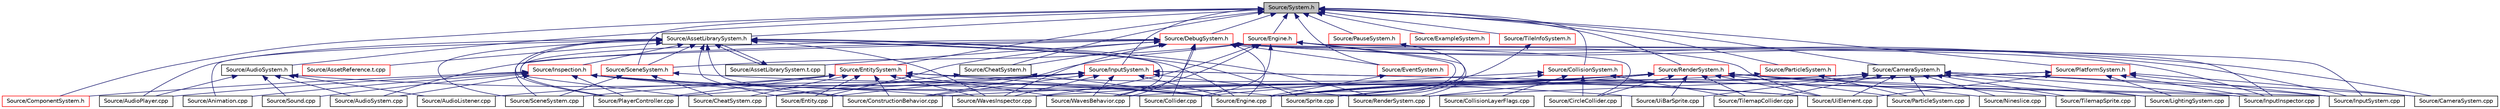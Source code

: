 digraph "Source/System.h"
{
 // LATEX_PDF_SIZE
  edge [fontname="Helvetica",fontsize="10",labelfontname="Helvetica",labelfontsize="10"];
  node [fontname="Helvetica",fontsize="10",shape=record];
  Node1 [label="Source/System.h",height=0.2,width=0.4,color="black", fillcolor="grey75", style="filled", fontcolor="black",tooltip="Base class for all Systems."];
  Node1 -> Node2 [dir="back",color="midnightblue",fontsize="10",style="solid",fontname="Helvetica"];
  Node2 [label="Source/AssetLibrarySystem.h",height=0.2,width=0.4,color="black", fillcolor="white", style="filled",URL="$AssetLibrarySystem_8h.html",tooltip="Asset System."];
  Node2 -> Node3 [dir="back",color="midnightblue",fontsize="10",style="solid",fontname="Helvetica"];
  Node3 [label="Source/Animation.cpp",height=0.2,width=0.4,color="black", fillcolor="white", style="filled",URL="$Animation_8cpp.html",tooltip="animation component implimentation"];
  Node2 -> Node4 [dir="back",color="midnightblue",fontsize="10",style="solid",fontname="Helvetica"];
  Node4 [label="Source/AssetLibrarySystem.t.cpp",height=0.2,width=0.4,color="black", fillcolor="white", style="filled",URL="$AssetLibrarySystem_8t_8cpp.html",tooltip="AssetLibrarySystem."];
  Node4 -> Node2 [dir="back",color="midnightblue",fontsize="10",style="solid",fontname="Helvetica"];
  Node2 -> Node5 [dir="back",color="midnightblue",fontsize="10",style="solid",fontname="Helvetica"];
  Node5 [label="Source/AssetReference.t.cpp",height=0.2,width=0.4,color="red", fillcolor="white", style="filled",URL="$AssetReference_8t_8cpp.html",tooltip="a reference to an Asset"];
  Node2 -> Node15 [dir="back",color="midnightblue",fontsize="10",style="solid",fontname="Helvetica"];
  Node15 [label="Source/AudioPlayer.cpp",height=0.2,width=0.4,color="black", fillcolor="white", style="filled",URL="$AudioPlayer_8cpp.html",tooltip="Component that plays audio."];
  Node2 -> Node23 [dir="back",color="midnightblue",fontsize="10",style="solid",fontname="Helvetica"];
  Node23 [label="Source/CheatSystem.cpp",height=0.2,width=0.4,color="black", fillcolor="white", style="filled",URL="$CheatSystem_8cpp.html",tooltip="CheatSystem Class definition."];
  Node2 -> Node16 [dir="back",color="midnightblue",fontsize="10",style="solid",fontname="Helvetica"];
  Node16 [label="Source/ConstructionBehavior.cpp",height=0.2,width=0.4,color="black", fillcolor="white", style="filled",URL="$ConstructionBehavior_8cpp.html",tooltip="handles the construction of towers and modification of terrain"];
  Node2 -> Node9 [dir="back",color="midnightblue",fontsize="10",style="solid",fontname="Helvetica"];
  Node9 [label="Source/Engine.cpp",height=0.2,width=0.4,color="black", fillcolor="white", style="filled",URL="$Engine_8cpp.html",tooltip="Engine class."];
  Node2 -> Node55 [dir="back",color="midnightblue",fontsize="10",style="solid",fontname="Helvetica"];
  Node55 [label="Source/Entity.cpp",height=0.2,width=0.4,color="black", fillcolor="white", style="filled",URL="$Entity_8cpp.html",tooltip="Function definitions for the Entity class."];
  Node2 -> Node56 [dir="back",color="midnightblue",fontsize="10",style="solid",fontname="Helvetica"];
  Node56 [label="Source/Inspection.h",height=0.2,width=0.4,color="red", fillcolor="white", style="filled",URL="$Inspection_8h.html",tooltip="Helper methods for inspecting things."];
  Node56 -> Node3 [dir="back",color="midnightblue",fontsize="10",style="solid",fontname="Helvetica"];
  Node56 -> Node15 [dir="back",color="midnightblue",fontsize="10",style="solid",fontname="Helvetica"];
  Node56 -> Node57 [dir="back",color="midnightblue",fontsize="10",style="solid",fontname="Helvetica"];
  Node57 [label="Source/AudioSystem.cpp",height=0.2,width=0.4,color="black", fillcolor="white", style="filled",URL="$AudioSystem_8cpp.html",tooltip="System that implements FMOD and allows the loading and playing of audio."];
  Node56 -> Node58 [dir="back",color="midnightblue",fontsize="10",style="solid",fontname="Helvetica"];
  Node58 [label="Source/Collider.cpp",height=0.2,width=0.4,color="black", fillcolor="white", style="filled",URL="$Collider_8cpp.html",tooltip="Base component for detecting collisions."];
  Node56 -> Node59 [dir="back",color="midnightblue",fontsize="10",style="solid",fontname="Helvetica"];
  Node59 [label="Source/ComponentSystem.h",height=0.2,width=0.4,color="red", fillcolor="white", style="filled",URL="$ComponentSystem_8h.html",tooltip="System that keeps track of a specific kind of Component."];
  Node56 -> Node16 [dir="back",color="midnightblue",fontsize="10",style="solid",fontname="Helvetica"];
  Node56 -> Node11 [dir="back",color="midnightblue",fontsize="10",style="solid",fontname="Helvetica"];
  Node11 [label="Source/PlayerController.cpp",height=0.2,width=0.4,color="black", fillcolor="white", style="filled",URL="$PlayerController_8cpp.html",tooltip="PlayerController Behaviour Class."];
  Node56 -> Node75 [dir="back",color="midnightblue",fontsize="10",style="solid",fontname="Helvetica"];
  Node75 [label="Source/Sound.cpp",height=0.2,width=0.4,color="black", fillcolor="white", style="filled",URL="$Sound_8cpp.html",tooltip="Wrapper class for FMOD sounds."];
  Node56 -> Node46 [dir="back",color="midnightblue",fontsize="10",style="solid",fontname="Helvetica"];
  Node46 [label="Source/Sprite.cpp",height=0.2,width=0.4,color="black", fillcolor="white", style="filled",URL="$Sprite_8cpp.html",tooltip="Implementation of Sprite component."];
  Node56 -> Node79 [dir="back",color="midnightblue",fontsize="10",style="solid",fontname="Helvetica"];
  Node79 [label="Source/UiBarSprite.cpp",height=0.2,width=0.4,color="black", fillcolor="white", style="filled",URL="$UiBarSprite_8cpp.html",tooltip="sprite that renders a ui bar"];
  Node56 -> Node80 [dir="back",color="midnightblue",fontsize="10",style="solid",fontname="Helvetica"];
  Node80 [label="Source/UiElement.cpp",height=0.2,width=0.4,color="black", fillcolor="white", style="filled",URL="$UiElement_8cpp.html",tooltip="Ui element component."];
  Node56 -> Node13 [dir="back",color="midnightblue",fontsize="10",style="solid",fontname="Helvetica"];
  Node13 [label="Source/WavesInspector.cpp",height=0.2,width=0.4,color="black", fillcolor="white", style="filled",URL="$WavesInspector_8cpp.html",tooltip="Definitions for wave and spawning editing in game."];
  Node2 -> Node11 [dir="back",color="midnightblue",fontsize="10",style="solid",fontname="Helvetica"];
  Node2 -> Node44 [dir="back",color="midnightblue",fontsize="10",style="solid",fontname="Helvetica"];
  Node44 [label="Source/RenderSystem.cpp",height=0.2,width=0.4,color="black", fillcolor="white", style="filled",URL="$RenderSystem_8cpp.html",tooltip="System responsible for drawing sprites and basic shapes."];
  Node2 -> Node81 [dir="back",color="midnightblue",fontsize="10",style="solid",fontname="Helvetica"];
  Node81 [label="Source/SceneSystem.cpp",height=0.2,width=0.4,color="black", fillcolor="white", style="filled",URL="$SceneSystem_8cpp.html",tooltip="handles the process of resetting and changing scenes"];
  Node2 -> Node82 [dir="back",color="midnightblue",fontsize="10",style="solid",fontname="Helvetica"];
  Node82 [label="Source/SceneSystem.h",height=0.2,width=0.4,color="red", fillcolor="white", style="filled",URL="$SceneSystem_8h.html",tooltip="handles the process of resetting and changing scenes"];
  Node82 -> Node23 [dir="back",color="midnightblue",fontsize="10",style="solid",fontname="Helvetica"];
  Node82 -> Node9 [dir="back",color="midnightblue",fontsize="10",style="solid",fontname="Helvetica"];
  Node82 -> Node81 [dir="back",color="midnightblue",fontsize="10",style="solid",fontname="Helvetica"];
  Node2 -> Node46 [dir="back",color="midnightblue",fontsize="10",style="solid",fontname="Helvetica"];
  Node2 -> Node12 [dir="back",color="midnightblue",fontsize="10",style="solid",fontname="Helvetica"];
  Node12 [label="Source/WavesBehavior.cpp",height=0.2,width=0.4,color="black", fillcolor="white", style="filled",URL="$WavesBehavior_8cpp.html",tooltip="Definitions for wave and spawning behavior."];
  Node2 -> Node13 [dir="back",color="midnightblue",fontsize="10",style="solid",fontname="Helvetica"];
  Node1 -> Node85 [dir="back",color="midnightblue",fontsize="10",style="solid",fontname="Helvetica"];
  Node85 [label="Source/AudioSystem.h",height=0.2,width=0.4,color="black", fillcolor="white", style="filled",URL="$AudioSystem_8h.html",tooltip="System that implements FMOD and allows the loading and playing of audio."];
  Node85 -> Node86 [dir="back",color="midnightblue",fontsize="10",style="solid",fontname="Helvetica"];
  Node86 [label="Source/AudioListener.cpp",height=0.2,width=0.4,color="black", fillcolor="white", style="filled",URL="$AudioListener_8cpp.html",tooltip="Component that picks up spatial audio."];
  Node85 -> Node15 [dir="back",color="midnightblue",fontsize="10",style="solid",fontname="Helvetica"];
  Node85 -> Node57 [dir="back",color="midnightblue",fontsize="10",style="solid",fontname="Helvetica"];
  Node85 -> Node9 [dir="back",color="midnightblue",fontsize="10",style="solid",fontname="Helvetica"];
  Node85 -> Node75 [dir="back",color="midnightblue",fontsize="10",style="solid",fontname="Helvetica"];
  Node1 -> Node87 [dir="back",color="midnightblue",fontsize="10",style="solid",fontname="Helvetica"];
  Node87 [label="Source/CameraSystem.h",height=0.2,width=0.4,color="black", fillcolor="white", style="filled",URL="$CameraSystem_8h.html",tooltip="System that handles the camera and coordinate systems / spaces."];
  Node87 -> Node88 [dir="back",color="midnightblue",fontsize="10",style="solid",fontname="Helvetica"];
  Node88 [label="Source/CameraSystem.cpp",height=0.2,width=0.4,color="black", fillcolor="white", style="filled",URL="$CameraSystem_8cpp.html",tooltip="System that handles the camera and coordinate systems / spaces."];
  Node87 -> Node16 [dir="back",color="midnightblue",fontsize="10",style="solid",fontname="Helvetica"];
  Node87 -> Node9 [dir="back",color="midnightblue",fontsize="10",style="solid",fontname="Helvetica"];
  Node87 -> Node89 [dir="back",color="midnightblue",fontsize="10",style="solid",fontname="Helvetica"];
  Node89 [label="Source/InputInspector.cpp",height=0.2,width=0.4,color="black", fillcolor="white", style="filled",URL="$InputInspector_8cpp.html",tooltip="Input system addition, holds Action and Debug info."];
  Node87 -> Node90 [dir="back",color="midnightblue",fontsize="10",style="solid",fontname="Helvetica"];
  Node90 [label="Source/InputSystem.cpp",height=0.2,width=0.4,color="black", fillcolor="white", style="filled",URL="$InputSystem_8cpp.html",tooltip="Input system, m_Handles key and mouse inputs."];
  Node87 -> Node41 [dir="back",color="midnightblue",fontsize="10",style="solid",fontname="Helvetica"];
  Node41 [label="Source/LightingSystem.cpp",height=0.2,width=0.4,color="black", fillcolor="white", style="filled",URL="$LightingSystem_8cpp.html",tooltip="Renders lights in the scene."];
  Node87 -> Node43 [dir="back",color="midnightblue",fontsize="10",style="solid",fontname="Helvetica"];
  Node43 [label="Source/Nineslice.cpp",height=0.2,width=0.4,color="black", fillcolor="white", style="filled",URL="$Nineslice_8cpp.html",tooltip="sprite that renders a nineslice"];
  Node87 -> Node91 [dir="back",color="midnightblue",fontsize="10",style="solid",fontname="Helvetica"];
  Node91 [label="Source/ParticleSystem.cpp",height=0.2,width=0.4,color="black", fillcolor="white", style="filled",URL="$ParticleSystem_8cpp.html",tooltip="Updates all particles using compute shader, spawns new ones in accordance with emitters' timing."];
  Node87 -> Node46 [dir="back",color="midnightblue",fontsize="10",style="solid",fontname="Helvetica"];
  Node87 -> Node92 [dir="back",color="midnightblue",fontsize="10",style="solid",fontname="Helvetica"];
  Node92 [label="Source/TilemapCollider.cpp",height=0.2,width=0.4,color="black", fillcolor="white", style="filled",URL="$TilemapCollider_8cpp.html",tooltip="tilemap collider"];
  Node87 -> Node48 [dir="back",color="midnightblue",fontsize="10",style="solid",fontname="Helvetica"];
  Node48 [label="Source/TilemapSprite.cpp",height=0.2,width=0.4,color="black", fillcolor="white", style="filled",URL="$TilemapSprite_8cpp.html",tooltip="A version of Sprite specifically for rendering tiles."];
  Node87 -> Node79 [dir="back",color="midnightblue",fontsize="10",style="solid",fontname="Helvetica"];
  Node87 -> Node80 [dir="back",color="midnightblue",fontsize="10",style="solid",fontname="Helvetica"];
  Node1 -> Node93 [dir="back",color="midnightblue",fontsize="10",style="solid",fontname="Helvetica"];
  Node93 [label="Source/CheatSystem.h",height=0.2,width=0.4,color="black", fillcolor="white", style="filled",URL="$CheatSystem_8h.html",tooltip="CheatSystem Class Declaration."];
  Node93 -> Node23 [dir="back",color="midnightblue",fontsize="10",style="solid",fontname="Helvetica"];
  Node93 -> Node9 [dir="back",color="midnightblue",fontsize="10",style="solid",fontname="Helvetica"];
  Node1 -> Node94 [dir="back",color="midnightblue",fontsize="10",style="solid",fontname="Helvetica"];
  Node94 [label="Source/CollisionSystem.h",height=0.2,width=0.4,color="red", fillcolor="white", style="filled",URL="$CollisionSystem_8h.html",tooltip="The CollisionSystem is responsible for checking for collisions between Different Colliders."];
  Node94 -> Node95 [dir="back",color="midnightblue",fontsize="10",style="solid",fontname="Helvetica"];
  Node95 [label="Source/CircleCollider.cpp",height=0.2,width=0.4,color="black", fillcolor="white", style="filled",URL="$CircleCollider_8cpp.html",tooltip="Circle-shaped collider."];
  Node94 -> Node58 [dir="back",color="midnightblue",fontsize="10",style="solid",fontname="Helvetica"];
  Node94 -> Node96 [dir="back",color="midnightblue",fontsize="10",style="solid",fontname="Helvetica"];
  Node96 [label="Source/CollisionLayerFlags.cpp",height=0.2,width=0.4,color="black", fillcolor="white", style="filled",URL="$CollisionLayerFlags_8cpp.html",tooltip="struct that determines which collision layers to interact with"];
  Node94 -> Node9 [dir="back",color="midnightblue",fontsize="10",style="solid",fontname="Helvetica"];
  Node94 -> Node92 [dir="back",color="midnightblue",fontsize="10",style="solid",fontname="Helvetica"];
  Node1 -> Node59 [dir="back",color="midnightblue",fontsize="10",style="solid",fontname="Helvetica"];
  Node1 -> Node97 [dir="back",color="midnightblue",fontsize="10",style="solid",fontname="Helvetica"];
  Node97 [label="Source/DebugSystem.h",height=0.2,width=0.4,color="red", fillcolor="white", style="filled",URL="$DebugSystem_8h_source.html",tooltip=" "];
  Node97 -> Node4 [dir="back",color="midnightblue",fontsize="10",style="solid",fontname="Helvetica"];
  Node97 -> Node57 [dir="back",color="midnightblue",fontsize="10",style="solid",fontname="Helvetica"];
  Node97 -> Node88 [dir="back",color="midnightblue",fontsize="10",style="solid",fontname="Helvetica"];
  Node97 -> Node93 [dir="back",color="midnightblue",fontsize="10",style="solid",fontname="Helvetica"];
  Node97 -> Node95 [dir="back",color="midnightblue",fontsize="10",style="solid",fontname="Helvetica"];
  Node97 -> Node58 [dir="back",color="midnightblue",fontsize="10",style="solid",fontname="Helvetica"];
  Node97 -> Node9 [dir="back",color="midnightblue",fontsize="10",style="solid",fontname="Helvetica"];
  Node97 -> Node55 [dir="back",color="midnightblue",fontsize="10",style="solid",fontname="Helvetica"];
  Node97 -> Node105 [dir="back",color="midnightblue",fontsize="10",style="solid",fontname="Helvetica"];
  Node105 [label="Source/EventSystem.h",height=0.2,width=0.4,color="red", fillcolor="white", style="filled",URL="$EventSystem_8h.html",tooltip="System that handles Events and EventListeners."];
  Node105 -> Node9 [dir="back",color="midnightblue",fontsize="10",style="solid",fontname="Helvetica"];
  Node97 -> Node89 [dir="back",color="midnightblue",fontsize="10",style="solid",fontname="Helvetica"];
  Node97 -> Node90 [dir="back",color="midnightblue",fontsize="10",style="solid",fontname="Helvetica"];
  Node97 -> Node11 [dir="back",color="midnightblue",fontsize="10",style="solid",fontname="Helvetica"];
  Node97 -> Node81 [dir="back",color="midnightblue",fontsize="10",style="solid",fontname="Helvetica"];
  Node97 -> Node80 [dir="back",color="midnightblue",fontsize="10",style="solid",fontname="Helvetica"];
  Node97 -> Node12 [dir="back",color="midnightblue",fontsize="10",style="solid",fontname="Helvetica"];
  Node97 -> Node13 [dir="back",color="midnightblue",fontsize="10",style="solid",fontname="Helvetica"];
  Node1 -> Node119 [dir="back",color="midnightblue",fontsize="10",style="solid",fontname="Helvetica"];
  Node119 [label="Source/Engine.h",height=0.2,width=0.4,color="red", fillcolor="white", style="filled",URL="$Engine_8h.html",tooltip="Engine class."];
  Node119 -> Node58 [dir="back",color="midnightblue",fontsize="10",style="solid",fontname="Helvetica"];
  Node119 -> Node16 [dir="back",color="midnightblue",fontsize="10",style="solid",fontname="Helvetica"];
  Node119 -> Node9 [dir="back",color="midnightblue",fontsize="10",style="solid",fontname="Helvetica"];
  Node119 -> Node89 [dir="back",color="midnightblue",fontsize="10",style="solid",fontname="Helvetica"];
  Node119 -> Node90 [dir="back",color="midnightblue",fontsize="10",style="solid",fontname="Helvetica"];
  Node119 -> Node44 [dir="back",color="midnightblue",fontsize="10",style="solid",fontname="Helvetica"];
  Node119 -> Node82 [dir="back",color="midnightblue",fontsize="10",style="solid",fontname="Helvetica"];
  Node119 -> Node12 [dir="back",color="midnightblue",fontsize="10",style="solid",fontname="Helvetica"];
  Node119 -> Node13 [dir="back",color="midnightblue",fontsize="10",style="solid",fontname="Helvetica"];
  Node1 -> Node120 [dir="back",color="midnightblue",fontsize="10",style="solid",fontname="Helvetica"];
  Node120 [label="Source/EntitySystem.h",height=0.2,width=0.4,color="red", fillcolor="white", style="filled",URL="$EntitySystem_8h.html",tooltip="System that manages the storing and handling of Entities."];
  Node120 -> Node86 [dir="back",color="midnightblue",fontsize="10",style="solid",fontname="Helvetica"];
  Node120 -> Node23 [dir="back",color="midnightblue",fontsize="10",style="solid",fontname="Helvetica"];
  Node120 -> Node16 [dir="back",color="midnightblue",fontsize="10",style="solid",fontname="Helvetica"];
  Node120 -> Node9 [dir="back",color="midnightblue",fontsize="10",style="solid",fontname="Helvetica"];
  Node120 -> Node55 [dir="back",color="midnightblue",fontsize="10",style="solid",fontname="Helvetica"];
  Node120 -> Node11 [dir="back",color="midnightblue",fontsize="10",style="solid",fontname="Helvetica"];
  Node120 -> Node81 [dir="back",color="midnightblue",fontsize="10",style="solid",fontname="Helvetica"];
  Node120 -> Node80 [dir="back",color="midnightblue",fontsize="10",style="solid",fontname="Helvetica"];
  Node120 -> Node12 [dir="back",color="midnightblue",fontsize="10",style="solid",fontname="Helvetica"];
  Node120 -> Node13 [dir="back",color="midnightblue",fontsize="10",style="solid",fontname="Helvetica"];
  Node1 -> Node105 [dir="back",color="midnightblue",fontsize="10",style="solid",fontname="Helvetica"];
  Node1 -> Node121 [dir="back",color="midnightblue",fontsize="10",style="solid",fontname="Helvetica"];
  Node121 [label="Source/ExampleSystem.h",height=0.2,width=0.4,color="red", fillcolor="white", style="filled",URL="$ExampleSystem_8h.html",tooltip="DESCRIPTION HERE."];
  Node1 -> Node123 [dir="back",color="midnightblue",fontsize="10",style="solid",fontname="Helvetica"];
  Node123 [label="Source/InputSystem.h",height=0.2,width=0.4,color="red", fillcolor="white", style="filled",URL="$InputSystem_8h.html",tooltip="Input system, m_Handles key and mouse inputs."];
  Node123 -> Node23 [dir="back",color="midnightblue",fontsize="10",style="solid",fontname="Helvetica"];
  Node123 -> Node16 [dir="back",color="midnightblue",fontsize="10",style="solid",fontname="Helvetica"];
  Node123 -> Node9 [dir="back",color="midnightblue",fontsize="10",style="solid",fontname="Helvetica"];
  Node123 -> Node55 [dir="back",color="midnightblue",fontsize="10",style="solid",fontname="Helvetica"];
  Node123 -> Node89 [dir="back",color="midnightblue",fontsize="10",style="solid",fontname="Helvetica"];
  Node123 -> Node90 [dir="back",color="midnightblue",fontsize="10",style="solid",fontname="Helvetica"];
  Node123 -> Node11 [dir="back",color="midnightblue",fontsize="10",style="solid",fontname="Helvetica"];
  Node123 -> Node44 [dir="back",color="midnightblue",fontsize="10",style="solid",fontname="Helvetica"];
  Node123 -> Node12 [dir="back",color="midnightblue",fontsize="10",style="solid",fontname="Helvetica"];
  Node123 -> Node13 [dir="back",color="midnightblue",fontsize="10",style="solid",fontname="Helvetica"];
  Node1 -> Node127 [dir="back",color="midnightblue",fontsize="10",style="solid",fontname="Helvetica"];
  Node127 [label="Source/ParticleSystem.h",height=0.2,width=0.4,color="red", fillcolor="white", style="filled",URL="$ParticleSystem_8h.html",tooltip="System in charge of managing compute shader and emitters."];
  Node127 -> Node9 [dir="back",color="midnightblue",fontsize="10",style="solid",fontname="Helvetica"];
  Node127 -> Node91 [dir="back",color="midnightblue",fontsize="10",style="solid",fontname="Helvetica"];
  Node1 -> Node129 [dir="back",color="midnightblue",fontsize="10",style="solid",fontname="Helvetica"];
  Node129 [label="Source/PauseSystem.h",height=0.2,width=0.4,color="red", fillcolor="white", style="filled",URL="$PauseSystem_8h_source.html",tooltip=" "];
  Node129 -> Node9 [dir="back",color="midnightblue",fontsize="10",style="solid",fontname="Helvetica"];
  Node1 -> Node130 [dir="back",color="midnightblue",fontsize="10",style="solid",fontname="Helvetica"];
  Node130 [label="Source/PlatformSystem.h",height=0.2,width=0.4,color="red", fillcolor="white", style="filled",URL="$PlatformSystem_8h.html",tooltip="Patform System class: initializes window and graphics (GLFW and GLEW), shuts them down on exit."];
  Node130 -> Node88 [dir="back",color="midnightblue",fontsize="10",style="solid",fontname="Helvetica"];
  Node130 -> Node9 [dir="back",color="midnightblue",fontsize="10",style="solid",fontname="Helvetica"];
  Node130 -> Node89 [dir="back",color="midnightblue",fontsize="10",style="solid",fontname="Helvetica"];
  Node130 -> Node90 [dir="back",color="midnightblue",fontsize="10",style="solid",fontname="Helvetica"];
  Node130 -> Node41 [dir="back",color="midnightblue",fontsize="10",style="solid",fontname="Helvetica"];
  Node130 -> Node44 [dir="back",color="midnightblue",fontsize="10",style="solid",fontname="Helvetica"];
  Node130 -> Node80 [dir="back",color="midnightblue",fontsize="10",style="solid",fontname="Helvetica"];
  Node1 -> Node131 [dir="back",color="midnightblue",fontsize="10",style="solid",fontname="Helvetica"];
  Node131 [label="Source/RenderSystem.h",height=0.2,width=0.4,color="red", fillcolor="white", style="filled",URL="$RenderSystem_8h.html",tooltip="System responsible for drawing sprites and basic shapes."];
  Node131 -> Node95 [dir="back",color="midnightblue",fontsize="10",style="solid",fontname="Helvetica"];
  Node131 -> Node9 [dir="back",color="midnightblue",fontsize="10",style="solid",fontname="Helvetica"];
  Node131 -> Node41 [dir="back",color="midnightblue",fontsize="10",style="solid",fontname="Helvetica"];
  Node131 -> Node43 [dir="back",color="midnightblue",fontsize="10",style="solid",fontname="Helvetica"];
  Node131 -> Node91 [dir="back",color="midnightblue",fontsize="10",style="solid",fontname="Helvetica"];
  Node131 -> Node44 [dir="back",color="midnightblue",fontsize="10",style="solid",fontname="Helvetica"];
  Node131 -> Node46 [dir="back",color="midnightblue",fontsize="10",style="solid",fontname="Helvetica"];
  Node131 -> Node92 [dir="back",color="midnightblue",fontsize="10",style="solid",fontname="Helvetica"];
  Node131 -> Node48 [dir="back",color="midnightblue",fontsize="10",style="solid",fontname="Helvetica"];
  Node131 -> Node79 [dir="back",color="midnightblue",fontsize="10",style="solid",fontname="Helvetica"];
  Node131 -> Node80 [dir="back",color="midnightblue",fontsize="10",style="solid",fontname="Helvetica"];
  Node131 -> Node12 [dir="back",color="midnightblue",fontsize="10",style="solid",fontname="Helvetica"];
  Node131 -> Node13 [dir="back",color="midnightblue",fontsize="10",style="solid",fontname="Helvetica"];
  Node1 -> Node82 [dir="back",color="midnightblue",fontsize="10",style="solid",fontname="Helvetica"];
  Node1 -> Node133 [dir="back",color="midnightblue",fontsize="10",style="solid",fontname="Helvetica"];
  Node133 [label="Source/TileInfoSystem.h",height=0.2,width=0.4,color="red", fillcolor="white", style="filled",URL="$TileInfoSystem_8h.html",tooltip="System to get info about given tile indices."];
  Node133 -> Node9 [dir="back",color="midnightblue",fontsize="10",style="solid",fontname="Helvetica"];
}
